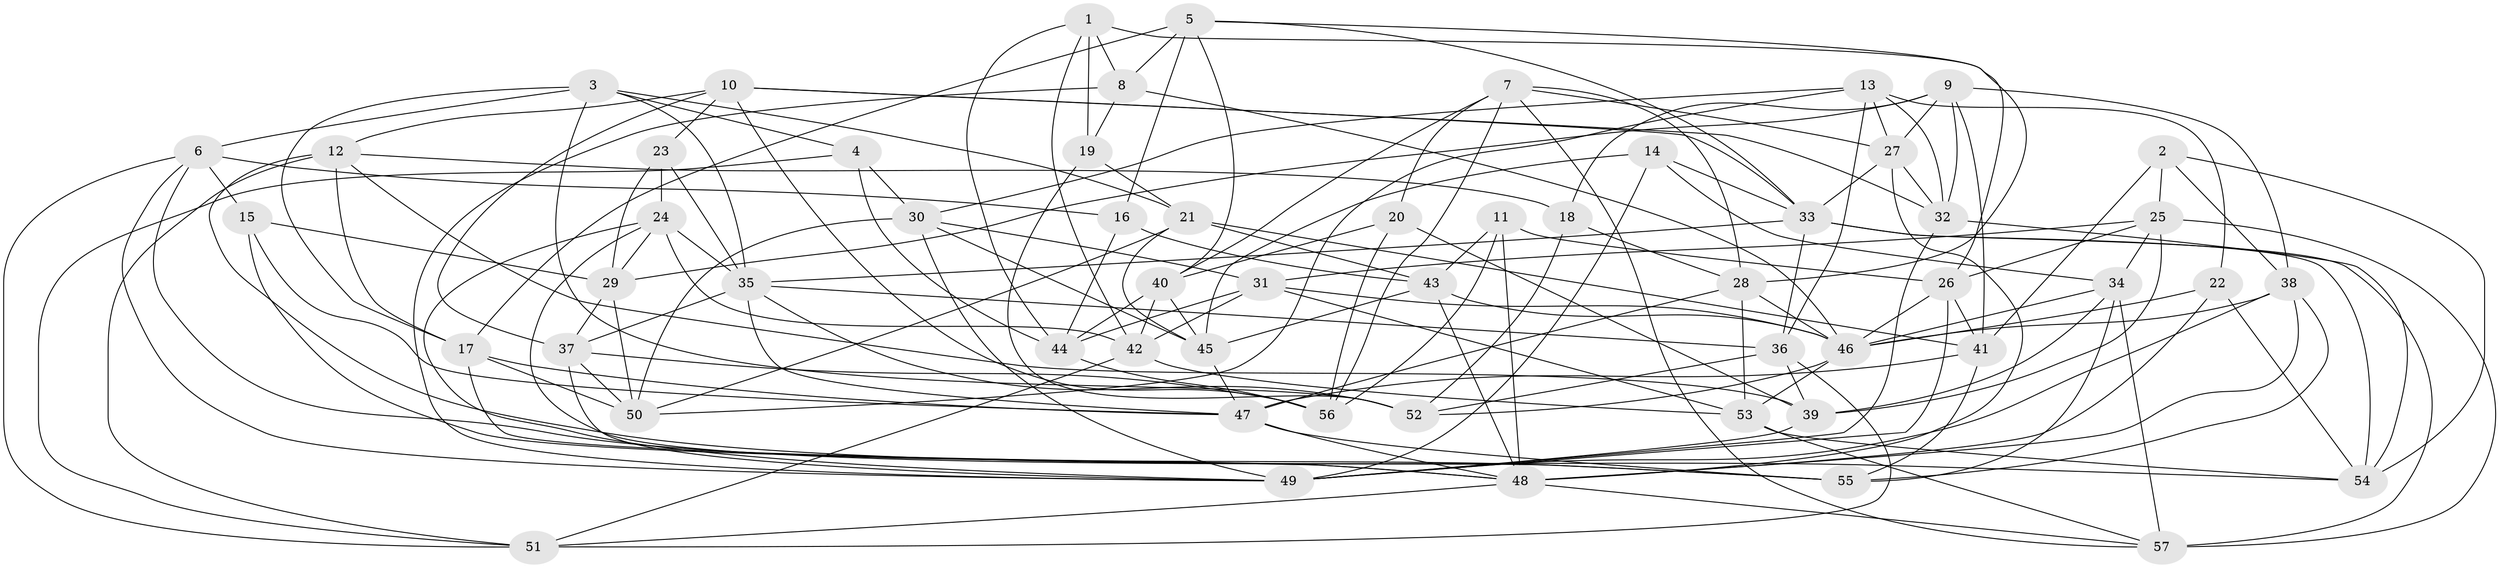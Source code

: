 // original degree distribution, {4: 1.0}
// Generated by graph-tools (version 1.1) at 2025/50/03/09/25 03:50:45]
// undirected, 57 vertices, 168 edges
graph export_dot {
graph [start="1"]
  node [color=gray90,style=filled];
  1;
  2;
  3;
  4;
  5;
  6;
  7;
  8;
  9;
  10;
  11;
  12;
  13;
  14;
  15;
  16;
  17;
  18;
  19;
  20;
  21;
  22;
  23;
  24;
  25;
  26;
  27;
  28;
  29;
  30;
  31;
  32;
  33;
  34;
  35;
  36;
  37;
  38;
  39;
  40;
  41;
  42;
  43;
  44;
  45;
  46;
  47;
  48;
  49;
  50;
  51;
  52;
  53;
  54;
  55;
  56;
  57;
  1 -- 8 [weight=2.0];
  1 -- 19 [weight=1.0];
  1 -- 26 [weight=1.0];
  1 -- 42 [weight=1.0];
  1 -- 44 [weight=1.0];
  2 -- 25 [weight=1.0];
  2 -- 38 [weight=1.0];
  2 -- 41 [weight=1.0];
  2 -- 54 [weight=1.0];
  3 -- 4 [weight=1.0];
  3 -- 6 [weight=1.0];
  3 -- 17 [weight=1.0];
  3 -- 21 [weight=1.0];
  3 -- 35 [weight=1.0];
  3 -- 52 [weight=1.0];
  4 -- 30 [weight=1.0];
  4 -- 44 [weight=1.0];
  4 -- 51 [weight=1.0];
  5 -- 8 [weight=1.0];
  5 -- 16 [weight=1.0];
  5 -- 17 [weight=1.0];
  5 -- 28 [weight=1.0];
  5 -- 33 [weight=1.0];
  5 -- 40 [weight=1.0];
  6 -- 15 [weight=1.0];
  6 -- 16 [weight=1.0];
  6 -- 49 [weight=1.0];
  6 -- 51 [weight=1.0];
  6 -- 55 [weight=1.0];
  7 -- 20 [weight=1.0];
  7 -- 27 [weight=1.0];
  7 -- 28 [weight=1.0];
  7 -- 40 [weight=1.0];
  7 -- 56 [weight=1.0];
  7 -- 57 [weight=1.0];
  8 -- 19 [weight=1.0];
  8 -- 46 [weight=1.0];
  8 -- 49 [weight=1.0];
  9 -- 18 [weight=1.0];
  9 -- 27 [weight=1.0];
  9 -- 29 [weight=1.0];
  9 -- 32 [weight=1.0];
  9 -- 38 [weight=1.0];
  9 -- 41 [weight=1.0];
  10 -- 12 [weight=1.0];
  10 -- 23 [weight=1.0];
  10 -- 32 [weight=1.0];
  10 -- 33 [weight=1.0];
  10 -- 37 [weight=1.0];
  10 -- 56 [weight=1.0];
  11 -- 26 [weight=1.0];
  11 -- 43 [weight=1.0];
  11 -- 48 [weight=1.0];
  11 -- 56 [weight=1.0];
  12 -- 17 [weight=1.0];
  12 -- 18 [weight=1.0];
  12 -- 39 [weight=1.0];
  12 -- 51 [weight=1.0];
  12 -- 54 [weight=1.0];
  13 -- 22 [weight=1.0];
  13 -- 27 [weight=1.0];
  13 -- 30 [weight=1.0];
  13 -- 32 [weight=1.0];
  13 -- 36 [weight=1.0];
  13 -- 50 [weight=1.0];
  14 -- 33 [weight=1.0];
  14 -- 34 [weight=1.0];
  14 -- 45 [weight=1.0];
  14 -- 49 [weight=1.0];
  15 -- 29 [weight=1.0];
  15 -- 47 [weight=1.0];
  15 -- 48 [weight=1.0];
  16 -- 43 [weight=1.0];
  16 -- 44 [weight=1.0];
  17 -- 47 [weight=1.0];
  17 -- 48 [weight=1.0];
  17 -- 50 [weight=1.0];
  18 -- 28 [weight=1.0];
  18 -- 52 [weight=1.0];
  19 -- 21 [weight=1.0];
  19 -- 52 [weight=1.0];
  20 -- 39 [weight=1.0];
  20 -- 40 [weight=1.0];
  20 -- 56 [weight=1.0];
  21 -- 41 [weight=1.0];
  21 -- 43 [weight=1.0];
  21 -- 45 [weight=1.0];
  21 -- 50 [weight=1.0];
  22 -- 46 [weight=1.0];
  22 -- 48 [weight=1.0];
  22 -- 54 [weight=1.0];
  23 -- 24 [weight=1.0];
  23 -- 29 [weight=1.0];
  23 -- 35 [weight=1.0];
  24 -- 29 [weight=1.0];
  24 -- 35 [weight=1.0];
  24 -- 42 [weight=1.0];
  24 -- 49 [weight=1.0];
  24 -- 55 [weight=1.0];
  25 -- 26 [weight=1.0];
  25 -- 31 [weight=1.0];
  25 -- 34 [weight=1.0];
  25 -- 39 [weight=1.0];
  25 -- 57 [weight=1.0];
  26 -- 41 [weight=1.0];
  26 -- 46 [weight=1.0];
  26 -- 49 [weight=1.0];
  27 -- 32 [weight=1.0];
  27 -- 33 [weight=1.0];
  27 -- 48 [weight=1.0];
  28 -- 46 [weight=1.0];
  28 -- 47 [weight=1.0];
  28 -- 53 [weight=1.0];
  29 -- 37 [weight=1.0];
  29 -- 50 [weight=1.0];
  30 -- 31 [weight=1.0];
  30 -- 45 [weight=1.0];
  30 -- 49 [weight=1.0];
  30 -- 50 [weight=1.0];
  31 -- 42 [weight=1.0];
  31 -- 44 [weight=1.0];
  31 -- 46 [weight=1.0];
  31 -- 53 [weight=1.0];
  32 -- 49 [weight=1.0];
  32 -- 54 [weight=1.0];
  33 -- 35 [weight=1.0];
  33 -- 36 [weight=1.0];
  33 -- 54 [weight=1.0];
  33 -- 57 [weight=1.0];
  34 -- 39 [weight=1.0];
  34 -- 46 [weight=1.0];
  34 -- 55 [weight=1.0];
  34 -- 57 [weight=1.0];
  35 -- 36 [weight=1.0];
  35 -- 37 [weight=1.0];
  35 -- 47 [weight=1.0];
  35 -- 52 [weight=1.0];
  36 -- 39 [weight=1.0];
  36 -- 51 [weight=1.0];
  36 -- 52 [weight=1.0];
  37 -- 49 [weight=1.0];
  37 -- 50 [weight=1.0];
  37 -- 56 [weight=1.0];
  38 -- 46 [weight=1.0];
  38 -- 48 [weight=1.0];
  38 -- 49 [weight=1.0];
  38 -- 55 [weight=1.0];
  39 -- 49 [weight=1.0];
  40 -- 42 [weight=1.0];
  40 -- 44 [weight=1.0];
  40 -- 45 [weight=1.0];
  41 -- 47 [weight=1.0];
  41 -- 55 [weight=1.0];
  42 -- 51 [weight=1.0];
  42 -- 53 [weight=1.0];
  43 -- 45 [weight=1.0];
  43 -- 46 [weight=1.0];
  43 -- 48 [weight=1.0];
  44 -- 56 [weight=1.0];
  45 -- 47 [weight=1.0];
  46 -- 52 [weight=1.0];
  46 -- 53 [weight=1.0];
  47 -- 48 [weight=1.0];
  47 -- 55 [weight=1.0];
  48 -- 51 [weight=1.0];
  48 -- 57 [weight=1.0];
  53 -- 54 [weight=1.0];
  53 -- 57 [weight=1.0];
}

